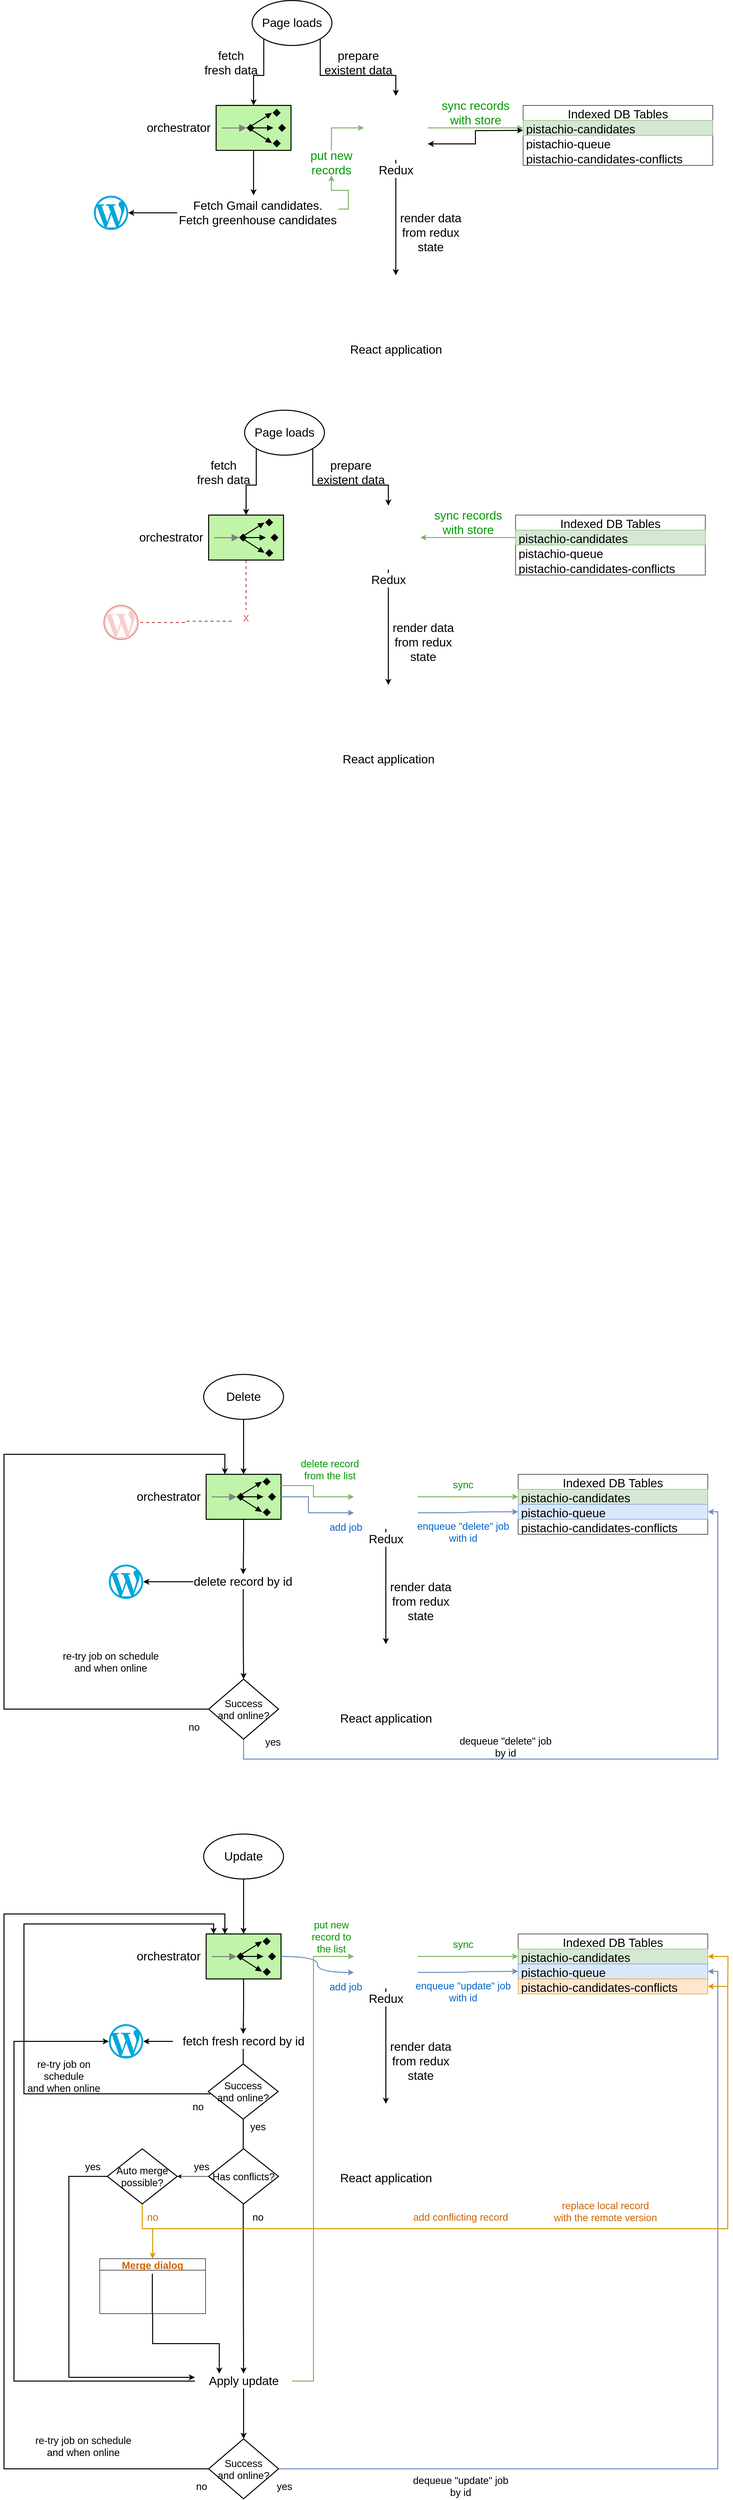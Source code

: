 <mxfile version="20.2.3" type="github">
  <diagram id="n3OmtDXUTwSOZxKZHaJ7" name="Page-1">
    <mxGraphModel dx="2466" dy="893" grid="1" gridSize="10" guides="1" tooltips="1" connect="1" arrows="1" fold="1" page="1" pageScale="1" pageWidth="850" pageHeight="1100" math="0" shadow="0">
      <root>
        <mxCell id="0" />
        <mxCell id="1" parent="0" />
        <mxCell id="Z41pFUrx37civVczPFok-12" style="edgeStyle=orthogonalEdgeStyle;rounded=0;orthogonalLoop=1;jettySize=auto;html=1;exitX=0;exitY=1;exitDx=0;exitDy=0;entryX=0.5;entryY=0;entryDx=0;entryDy=0;entryPerimeter=0;fontSize=24;startArrow=none;startFill=0;strokeWidth=2;" parent="1" source="Z41pFUrx37civVczPFok-16" target="Z41pFUrx37civVczPFok-6" edge="1">
          <mxGeometry relative="1" as="geometry">
            <mxPoint x="180" y="130" as="sourcePoint" />
          </mxGeometry>
        </mxCell>
        <mxCell id="Z41pFUrx37civVczPFok-13" style="edgeStyle=orthogonalEdgeStyle;rounded=0;orthogonalLoop=1;jettySize=auto;html=1;exitX=1;exitY=1;exitDx=0;exitDy=0;entryX=0.5;entryY=0;entryDx=0;entryDy=0;fontSize=24;startArrow=none;startFill=0;strokeWidth=2;" parent="1" source="Z41pFUrx37civVczPFok-16" target="Z41pFUrx37civVczPFok-5" edge="1">
          <mxGeometry relative="1" as="geometry">
            <mxPoint x="260" y="130" as="sourcePoint" />
            <Array as="points">
              <mxPoint x="274" y="200" />
              <mxPoint x="425" y="200" />
            </Array>
          </mxGeometry>
        </mxCell>
        <mxCell id="Z41pFUrx37civVczPFok-4" value="React application" style="shape=image;html=1;verticalAlign=top;verticalLabelPosition=bottom;labelBackgroundColor=#ffffff;imageAspect=0;aspect=fixed;image=https://cdn1.iconfinder.com/data/icons/unicons-line-vol-5/24/react-128.png;fontSize=24;" parent="1" vertex="1">
          <mxGeometry x="361" y="600" width="128" height="128" as="geometry" />
        </mxCell>
        <mxCell id="Z41pFUrx37civVczPFok-11" style="edgeStyle=orthogonalEdgeStyle;rounded=0;orthogonalLoop=1;jettySize=auto;html=1;entryX=0;entryY=0.5;entryDx=0;entryDy=0;fontSize=24;strokeWidth=2;startArrow=none;startFill=0;fillColor=#d5e8d4;strokeColor=#82b366;" parent="1" source="Z41pFUrx37civVczPFok-5" target="Z41pFUrx37civVczPFok-8" edge="1">
          <mxGeometry relative="1" as="geometry" />
        </mxCell>
        <mxCell id="Z41pFUrx37civVczPFok-21" style="edgeStyle=orthogonalEdgeStyle;rounded=0;orthogonalLoop=1;jettySize=auto;html=1;entryX=0.5;entryY=0;entryDx=0;entryDy=0;fontSize=24;startArrow=none;startFill=0;strokeWidth=2;" parent="1" source="Z41pFUrx37civVczPFok-5" target="Z41pFUrx37civVczPFok-4" edge="1">
          <mxGeometry relative="1" as="geometry" />
        </mxCell>
        <mxCell id="X_6sAjhMBoOv0ny-Y4ly-42" style="edgeStyle=orthogonalEdgeStyle;rounded=0;orthogonalLoop=1;jettySize=auto;html=1;exitX=1;exitY=0.75;exitDx=0;exitDy=0;fontSize=20;startArrow=classic;startFill=1;strokeWidth=2;" parent="1" source="Z41pFUrx37civVczPFok-5" edge="1">
          <mxGeometry relative="1" as="geometry">
            <mxPoint x="680" y="310" as="targetPoint" />
          </mxGeometry>
        </mxCell>
        <mxCell id="Z41pFUrx37civVczPFok-5" value="Redux" style="shape=image;html=1;verticalAlign=top;verticalLabelPosition=bottom;labelBackgroundColor=#ffffff;imageAspect=0;aspect=fixed;image=https://cdn2.iconfinder.com/data/icons/boxicons-logos/24/bxl-redux-128.png;fontSize=24;" parent="1" vertex="1">
          <mxGeometry x="361" y="241" width="128" height="128" as="geometry" />
        </mxCell>
        <mxCell id="Z41pFUrx37civVczPFok-15" style="edgeStyle=orthogonalEdgeStyle;rounded=0;orthogonalLoop=1;jettySize=auto;html=1;entryX=0.5;entryY=0;entryDx=0;entryDy=0;fontSize=24;startArrow=none;startFill=0;strokeWidth=2;" parent="1" source="Z41pFUrx37civVczPFok-6" edge="1">
          <mxGeometry relative="1" as="geometry">
            <mxPoint x="140" y="440" as="targetPoint" />
          </mxGeometry>
        </mxCell>
        <mxCell id="Z41pFUrx37civVczPFok-6" value="&lt;font style=&quot;font-size: 24px;&quot;&gt;orchestrator&lt;/font&gt;&lt;font style=&quot;font-size: 24px;&quot;&gt;&lt;br&gt;&lt;/font&gt;" style="fillColor=#c0f5a9;dashed=0;outlineConnect=0;strokeWidth=2;html=1;align=right;fontSize=8;verticalLabelPosition=middle;verticalAlign=middle;shape=mxgraph.eip.message_dispatcher;labelPosition=left;spacingRight=10;" parent="1" vertex="1">
          <mxGeometry x="65" y="260" width="150" height="90" as="geometry" />
        </mxCell>
        <mxCell id="Z41pFUrx37civVczPFok-7" value="Indexed DB Tables" style="swimlane;fontStyle=0;childLayout=stackLayout;horizontal=1;startSize=30;horizontalStack=0;resizeParent=1;resizeParentMax=0;resizeLast=0;collapsible=1;marginBottom=0;fontSize=24;" parent="1" vertex="1">
          <mxGeometry x="680" y="260" width="380" height="120" as="geometry" />
        </mxCell>
        <mxCell id="Z41pFUrx37civVczPFok-8" value="pistachio-candidates" style="text;strokeColor=#82b366;fillColor=#d5e8d4;align=left;verticalAlign=middle;spacingLeft=4;spacingRight=4;overflow=hidden;points=[[0,0.5],[1,0.5]];portConstraint=eastwest;rotatable=0;fontSize=24;" parent="Z41pFUrx37civVczPFok-7" vertex="1">
          <mxGeometry y="30" width="380" height="30" as="geometry" />
        </mxCell>
        <mxCell id="Z41pFUrx37civVczPFok-9" value="pistachio-queue" style="text;strokeColor=none;fillColor=none;align=left;verticalAlign=middle;spacingLeft=4;spacingRight=4;overflow=hidden;points=[[0,0.5],[1,0.5]];portConstraint=eastwest;rotatable=0;fontSize=24;" parent="Z41pFUrx37civVczPFok-7" vertex="1">
          <mxGeometry y="60" width="380" height="30" as="geometry" />
        </mxCell>
        <mxCell id="Z41pFUrx37civVczPFok-10" value="pistachio-candidates-conflicts" style="text;strokeColor=none;fillColor=none;align=left;verticalAlign=middle;spacingLeft=4;spacingRight=4;overflow=hidden;points=[[0,0.5],[1,0.5]];portConstraint=eastwest;rotatable=0;fontSize=24;" parent="Z41pFUrx37civVczPFok-7" vertex="1">
          <mxGeometry y="90" width="380" height="30" as="geometry" />
        </mxCell>
        <mxCell id="Z41pFUrx37civVczPFok-20" style="edgeStyle=orthogonalEdgeStyle;rounded=0;orthogonalLoop=1;jettySize=auto;html=1;entryX=0;entryY=0.5;entryDx=0;entryDy=0;fontSize=24;startArrow=none;startFill=0;strokeWidth=2;exitX=0.5;exitY=0;exitDx=0;exitDy=0;fillColor=#d5e8d4;strokeColor=#82b366;" parent="1" source="Z41pFUrx37civVczPFok-25" target="Z41pFUrx37civVczPFok-5" edge="1">
          <mxGeometry relative="1" as="geometry" />
        </mxCell>
        <mxCell id="Z41pFUrx37civVczPFok-16" value="&lt;font style=&quot;font-size: 24px;&quot;&gt;Page loads&lt;/font&gt;" style="ellipse;whiteSpace=wrap;html=1;fontSize=24;strokeWidth=2;" parent="1" vertex="1">
          <mxGeometry x="137" y="50" width="160" height="90" as="geometry" />
        </mxCell>
        <mxCell id="Z41pFUrx37civVczPFok-18" value="" style="dashed=0;outlineConnect=0;html=1;align=center;labelPosition=center;verticalLabelPosition=bottom;verticalAlign=top;shape=mxgraph.weblogos.wordpress_2;fillColor=#00A7DA;strokeColor=none;fontSize=24;" parent="1" vertex="1">
          <mxGeometry x="-180" y="440.6" width="68.8" height="68.8" as="geometry" />
        </mxCell>
        <mxCell id="Z41pFUrx37civVczPFok-22" value="fetch fresh data" style="text;html=1;strokeColor=none;fillColor=none;align=center;verticalAlign=middle;whiteSpace=wrap;rounded=0;fontSize=24;" parent="1" vertex="1">
          <mxGeometry x="40" y="160" width="110" height="30" as="geometry" />
        </mxCell>
        <mxCell id="Z41pFUrx37civVczPFok-23" value="prepare existent data" style="text;html=1;strokeColor=none;fillColor=none;align=center;verticalAlign=middle;whiteSpace=wrap;rounded=0;fontSize=24;" parent="1" vertex="1">
          <mxGeometry x="275" y="160" width="150" height="30" as="geometry" />
        </mxCell>
        <mxCell id="Z41pFUrx37civVczPFok-24" value="sync records with store" style="text;html=1;strokeColor=none;fillColor=none;align=center;verticalAlign=middle;whiteSpace=wrap;rounded=0;fontSize=24;fontColor=#009900;" parent="1" vertex="1">
          <mxGeometry x="510" y="255" width="150" height="40" as="geometry" />
        </mxCell>
        <mxCell id="Z41pFUrx37civVczPFok-25" value="put new records" style="text;html=1;strokeColor=none;fillColor=none;align=center;verticalAlign=middle;whiteSpace=wrap;rounded=0;fontSize=24;fontColor=#009900;" parent="1" vertex="1">
          <mxGeometry x="236" y="350" width="120" height="50" as="geometry" />
        </mxCell>
        <mxCell id="Z41pFUrx37civVczPFok-29" value="render data from redux state" style="text;html=1;strokeColor=none;fillColor=none;align=center;verticalAlign=middle;whiteSpace=wrap;rounded=0;fontSize=24;" parent="1" vertex="1">
          <mxGeometry x="410" y="500.4" width="170" height="30" as="geometry" />
        </mxCell>
        <mxCell id="Z41pFUrx37civVczPFok-31" style="edgeStyle=orthogonalEdgeStyle;rounded=0;orthogonalLoop=1;jettySize=auto;html=1;fontSize=24;startArrow=none;startFill=0;strokeWidth=2;" parent="1" source="Z41pFUrx37civVczPFok-30" target="Z41pFUrx37civVczPFok-18" edge="1">
          <mxGeometry relative="1" as="geometry" />
        </mxCell>
        <mxCell id="X_6sAjhMBoOv0ny-Y4ly-40" style="edgeStyle=orthogonalEdgeStyle;rounded=0;orthogonalLoop=1;jettySize=auto;html=1;entryX=0.5;entryY=1;entryDx=0;entryDy=0;fontSize=20;startArrow=none;startFill=0;strokeWidth=2;exitX=1;exitY=0.25;exitDx=0;exitDy=0;fillColor=#d5e8d4;strokeColor=#82b366;" parent="1" source="Z41pFUrx37civVczPFok-30" target="Z41pFUrx37civVczPFok-25" edge="1">
          <mxGeometry relative="1" as="geometry" />
        </mxCell>
        <mxCell id="Z41pFUrx37civVczPFok-30" value="&lt;div&gt;Fetch Gmail candidates.&lt;/div&gt;&lt;div&gt;Fetch greenhouse candidates&lt;br&gt;&lt;/div&gt;" style="text;html=1;strokeColor=none;fillColor=none;align=center;verticalAlign=middle;whiteSpace=wrap;rounded=0;fontSize=24;" parent="1" vertex="1">
          <mxGeometry x="-13" y="460" width="323" height="30" as="geometry" />
        </mxCell>
        <mxCell id="Z41pFUrx37civVczPFok-32" style="edgeStyle=orthogonalEdgeStyle;rounded=0;orthogonalLoop=1;jettySize=auto;html=1;exitX=0;exitY=1;exitDx=0;exitDy=0;entryX=0.5;entryY=0;entryDx=0;entryDy=0;entryPerimeter=0;fontSize=24;startArrow=none;startFill=0;strokeWidth=2;" parent="1" source="Z41pFUrx37civVczPFok-45" target="Z41pFUrx37civVczPFok-39" edge="1">
          <mxGeometry relative="1" as="geometry">
            <mxPoint x="165" y="950" as="sourcePoint" />
          </mxGeometry>
        </mxCell>
        <mxCell id="Z41pFUrx37civVczPFok-33" style="edgeStyle=orthogonalEdgeStyle;rounded=0;orthogonalLoop=1;jettySize=auto;html=1;exitX=1;exitY=1;exitDx=0;exitDy=0;entryX=0.5;entryY=0;entryDx=0;entryDy=0;fontSize=24;startArrow=none;startFill=0;strokeWidth=2;" parent="1" source="Z41pFUrx37civVczPFok-45" target="Z41pFUrx37civVczPFok-37" edge="1">
          <mxGeometry relative="1" as="geometry">
            <mxPoint x="245" y="950" as="sourcePoint" />
            <Array as="points">
              <mxPoint x="259" y="1020" />
              <mxPoint x="410" y="1020" />
            </Array>
          </mxGeometry>
        </mxCell>
        <mxCell id="Z41pFUrx37civVczPFok-34" value="React application" style="shape=image;html=1;verticalAlign=top;verticalLabelPosition=bottom;labelBackgroundColor=#ffffff;imageAspect=0;aspect=fixed;image=https://cdn1.iconfinder.com/data/icons/unicons-line-vol-5/24/react-128.png;fontSize=24;" parent="1" vertex="1">
          <mxGeometry x="346" y="1420" width="128" height="128" as="geometry" />
        </mxCell>
        <mxCell id="Z41pFUrx37civVczPFok-35" style="edgeStyle=orthogonalEdgeStyle;rounded=0;orthogonalLoop=1;jettySize=auto;html=1;entryX=0;entryY=0.5;entryDx=0;entryDy=0;fontSize=24;strokeWidth=2;startArrow=classic;startFill=1;endArrow=none;endFill=0;fillColor=#d5e8d4;strokeColor=#82b366;" parent="1" source="Z41pFUrx37civVczPFok-37" target="Z41pFUrx37civVczPFok-41" edge="1">
          <mxGeometry relative="1" as="geometry" />
        </mxCell>
        <mxCell id="Z41pFUrx37civVczPFok-36" style="edgeStyle=orthogonalEdgeStyle;rounded=0;orthogonalLoop=1;jettySize=auto;html=1;entryX=0.5;entryY=0;entryDx=0;entryDy=0;fontSize=24;startArrow=none;startFill=0;strokeWidth=2;" parent="1" source="Z41pFUrx37civVczPFok-37" target="Z41pFUrx37civVczPFok-34" edge="1">
          <mxGeometry relative="1" as="geometry" />
        </mxCell>
        <mxCell id="Z41pFUrx37civVczPFok-37" value="Redux" style="shape=image;html=1;verticalAlign=top;verticalLabelPosition=bottom;labelBackgroundColor=#ffffff;imageAspect=0;aspect=fixed;image=https://cdn2.iconfinder.com/data/icons/boxicons-logos/24/bxl-redux-128.png;fontSize=24;" parent="1" vertex="1">
          <mxGeometry x="346" y="1061" width="128" height="128" as="geometry" />
        </mxCell>
        <mxCell id="Z41pFUrx37civVczPFok-38" style="edgeStyle=orthogonalEdgeStyle;rounded=0;orthogonalLoop=1;jettySize=auto;html=1;fontSize=24;startArrow=none;startFill=0;strokeWidth=2;entryX=0.5;entryY=0;entryDx=0;entryDy=0;dashed=1;fillColor=#f8cecc;strokeColor=#b85450;endArrow=none;endFill=0;" parent="1" source="Z41pFUrx37civVczPFok-39" target="Z41pFUrx37civVczPFok-53" edge="1">
          <mxGeometry relative="1" as="geometry">
            <mxPoint x="125" y="1270" as="targetPoint" />
          </mxGeometry>
        </mxCell>
        <mxCell id="Z41pFUrx37civVczPFok-39" value="&lt;font style=&quot;font-size: 24px;&quot;&gt;orchestrator&lt;/font&gt;&lt;font style=&quot;font-size: 24px;&quot;&gt;&lt;br&gt;&lt;/font&gt;" style="fillColor=#c0f5a9;dashed=0;outlineConnect=0;strokeWidth=2;html=1;align=right;fontSize=8;verticalLabelPosition=middle;verticalAlign=middle;shape=mxgraph.eip.message_dispatcher;labelPosition=left;spacingRight=10;" parent="1" vertex="1">
          <mxGeometry x="50" y="1080" width="150" height="90" as="geometry" />
        </mxCell>
        <mxCell id="Z41pFUrx37civVczPFok-40" value="Indexed DB Tables" style="swimlane;fontStyle=0;childLayout=stackLayout;horizontal=1;startSize=30;horizontalStack=0;resizeParent=1;resizeParentMax=0;resizeLast=0;collapsible=1;marginBottom=0;fontSize=24;" parent="1" vertex="1">
          <mxGeometry x="665" y="1080" width="380" height="120" as="geometry" />
        </mxCell>
        <mxCell id="Z41pFUrx37civVczPFok-41" value="pistachio-candidates" style="text;strokeColor=#82b366;fillColor=#d5e8d4;align=left;verticalAlign=middle;spacingLeft=4;spacingRight=4;overflow=hidden;points=[[0,0.5],[1,0.5]];portConstraint=eastwest;rotatable=0;fontSize=24;" parent="Z41pFUrx37civVczPFok-40" vertex="1">
          <mxGeometry y="30" width="380" height="30" as="geometry" />
        </mxCell>
        <mxCell id="Z41pFUrx37civVczPFok-42" value="pistachio-queue" style="text;strokeColor=none;fillColor=none;align=left;verticalAlign=middle;spacingLeft=4;spacingRight=4;overflow=hidden;points=[[0,0.5],[1,0.5]];portConstraint=eastwest;rotatable=0;fontSize=24;" parent="Z41pFUrx37civVczPFok-40" vertex="1">
          <mxGeometry y="60" width="380" height="30" as="geometry" />
        </mxCell>
        <mxCell id="Z41pFUrx37civVczPFok-43" value="pistachio-candidates-conflicts" style="text;strokeColor=none;fillColor=none;align=left;verticalAlign=middle;spacingLeft=4;spacingRight=4;overflow=hidden;points=[[0,0.5],[1,0.5]];portConstraint=eastwest;rotatable=0;fontSize=24;" parent="Z41pFUrx37civVczPFok-40" vertex="1">
          <mxGeometry y="90" width="380" height="30" as="geometry" />
        </mxCell>
        <mxCell id="Z41pFUrx37civVczPFok-45" value="&lt;font style=&quot;font-size: 24px;&quot;&gt;Page loads&lt;/font&gt;" style="ellipse;whiteSpace=wrap;html=1;fontSize=24;strokeWidth=2;" parent="1" vertex="1">
          <mxGeometry x="122" y="870" width="160" height="90" as="geometry" />
        </mxCell>
        <mxCell id="Z41pFUrx37civVczPFok-46" value="" style="dashed=0;outlineConnect=0;html=1;align=center;labelPosition=center;verticalLabelPosition=bottom;verticalAlign=top;shape=mxgraph.weblogos.wordpress_2;fillColor=#f8cecc;strokeColor=#b85450;fontSize=24;" parent="1" vertex="1">
          <mxGeometry x="-160" y="1260.6" width="68.8" height="68.8" as="geometry" />
        </mxCell>
        <mxCell id="Z41pFUrx37civVczPFok-47" value="fetch fresh data" style="text;html=1;strokeColor=none;fillColor=none;align=center;verticalAlign=middle;whiteSpace=wrap;rounded=0;fontSize=24;" parent="1" vertex="1">
          <mxGeometry x="25" y="980" width="110" height="30" as="geometry" />
        </mxCell>
        <mxCell id="Z41pFUrx37civVczPFok-48" value="prepare existent data" style="text;html=1;strokeColor=none;fillColor=none;align=center;verticalAlign=middle;whiteSpace=wrap;rounded=0;fontSize=24;" parent="1" vertex="1">
          <mxGeometry x="260" y="980" width="150" height="30" as="geometry" />
        </mxCell>
        <mxCell id="Z41pFUrx37civVczPFok-49" value="sync records with store" style="text;html=1;strokeColor=none;fillColor=none;align=center;verticalAlign=middle;whiteSpace=wrap;rounded=0;fontSize=24;fontColor=#009900;" parent="1" vertex="1">
          <mxGeometry x="495" y="1075" width="150" height="40" as="geometry" />
        </mxCell>
        <mxCell id="Z41pFUrx37civVczPFok-51" value="render data from redux state" style="text;html=1;strokeColor=none;fillColor=none;align=center;verticalAlign=middle;whiteSpace=wrap;rounded=0;fontSize=24;" parent="1" vertex="1">
          <mxGeometry x="395" y="1320.4" width="170" height="30" as="geometry" />
        </mxCell>
        <mxCell id="Z41pFUrx37civVczPFok-52" style="edgeStyle=orthogonalEdgeStyle;rounded=0;orthogonalLoop=1;jettySize=auto;html=1;fontSize=24;startArrow=none;startFill=0;strokeWidth=2;exitX=0;exitY=0.75;exitDx=0;exitDy=0;endArrow=none;endFill=0;dashed=1;fillColor=#f8cecc;strokeColor=#b85450;" parent="1" source="Z41pFUrx37civVczPFok-53" target="Z41pFUrx37civVczPFok-46" edge="1">
          <mxGeometry relative="1" as="geometry" />
        </mxCell>
        <mxCell id="Z41pFUrx37civVczPFok-53" value="x" style="text;html=1;align=center;verticalAlign=middle;whiteSpace=wrap;rounded=0;fontSize=24;fontColor=#EA6B66;" parent="1" vertex="1">
          <mxGeometry x="96" y="1270" width="58" height="30" as="geometry" />
        </mxCell>
        <mxCell id="X_6sAjhMBoOv0ny-Y4ly-1" style="edgeStyle=orthogonalEdgeStyle;rounded=0;orthogonalLoop=1;jettySize=auto;html=1;exitX=0.5;exitY=1;exitDx=0;exitDy=0;entryX=0.5;entryY=0;entryDx=0;entryDy=0;entryPerimeter=0;fontSize=24;startArrow=none;startFill=0;strokeWidth=2;" parent="1" source="X_6sAjhMBoOv0ny-Y4ly-14" target="X_6sAjhMBoOv0ny-Y4ly-8" edge="1">
          <mxGeometry relative="1" as="geometry">
            <mxPoint x="160" y="3790" as="sourcePoint" />
          </mxGeometry>
        </mxCell>
        <mxCell id="X_6sAjhMBoOv0ny-Y4ly-3" value="React application" style="shape=image;html=1;verticalAlign=top;verticalLabelPosition=bottom;labelBackgroundColor=#ffffff;imageAspect=0;aspect=fixed;image=https://cdn1.iconfinder.com/data/icons/unicons-line-vol-5/24/react-128.png;fontSize=24;" parent="1" vertex="1">
          <mxGeometry x="341" y="4260" width="128" height="128" as="geometry" />
        </mxCell>
        <mxCell id="X_6sAjhMBoOv0ny-Y4ly-4" style="edgeStyle=orthogonalEdgeStyle;rounded=0;orthogonalLoop=1;jettySize=auto;html=1;entryX=0;entryY=0.5;entryDx=0;entryDy=0;fontSize=24;strokeWidth=2;startArrow=none;startFill=0;fillColor=#d5e8d4;strokeColor=#82b366;" parent="1" source="X_6sAjhMBoOv0ny-Y4ly-6" target="X_6sAjhMBoOv0ny-Y4ly-10" edge="1">
          <mxGeometry relative="1" as="geometry" />
        </mxCell>
        <mxCell id="X_6sAjhMBoOv0ny-Y4ly-5" style="edgeStyle=orthogonalEdgeStyle;rounded=0;orthogonalLoop=1;jettySize=auto;html=1;entryX=0.5;entryY=0;entryDx=0;entryDy=0;fontSize=24;startArrow=none;startFill=0;strokeWidth=2;" parent="1" source="X_6sAjhMBoOv0ny-Y4ly-6" target="X_6sAjhMBoOv0ny-Y4ly-3" edge="1">
          <mxGeometry relative="1" as="geometry" />
        </mxCell>
        <mxCell id="X_6sAjhMBoOv0ny-Y4ly-27" style="edgeStyle=orthogonalEdgeStyle;rounded=0;orthogonalLoop=1;jettySize=auto;html=1;exitX=1;exitY=0.75;exitDx=0;exitDy=0;entryX=0;entryY=0.5;entryDx=0;entryDy=0;fontSize=24;strokeWidth=2;curved=1;fillColor=#dae8fc;strokeColor=#6c8ebf;" parent="1" source="X_6sAjhMBoOv0ny-Y4ly-6" target="X_6sAjhMBoOv0ny-Y4ly-11" edge="1">
          <mxGeometry relative="1" as="geometry" />
        </mxCell>
        <mxCell id="X_6sAjhMBoOv0ny-Y4ly-6" value="Redux" style="shape=image;html=1;verticalAlign=top;verticalLabelPosition=bottom;labelBackgroundColor=#ffffff;imageAspect=0;aspect=fixed;image=https://cdn2.iconfinder.com/data/icons/boxicons-logos/24/bxl-redux-128.png;fontSize=24;" parent="1" vertex="1">
          <mxGeometry x="341" y="3901" width="128" height="128" as="geometry" />
        </mxCell>
        <mxCell id="X_6sAjhMBoOv0ny-Y4ly-7" style="edgeStyle=orthogonalEdgeStyle;rounded=0;orthogonalLoop=1;jettySize=auto;html=1;entryX=0.5;entryY=0;entryDx=0;entryDy=0;fontSize=24;startArrow=none;startFill=0;strokeWidth=2;" parent="1" source="X_6sAjhMBoOv0ny-Y4ly-8" target="X_6sAjhMBoOv0ny-Y4ly-22" edge="1">
          <mxGeometry relative="1" as="geometry">
            <mxPoint x="120" y="4100" as="targetPoint" />
          </mxGeometry>
        </mxCell>
        <mxCell id="X_6sAjhMBoOv0ny-Y4ly-8" value="&lt;font style=&quot;font-size: 24px;&quot;&gt;orchestrator&lt;/font&gt;&lt;font style=&quot;font-size: 24px;&quot;&gt;&lt;br&gt;&lt;/font&gt;" style="fillColor=#c0f5a9;dashed=0;outlineConnect=0;strokeWidth=2;html=1;align=right;fontSize=8;verticalLabelPosition=middle;verticalAlign=middle;shape=mxgraph.eip.message_dispatcher;labelPosition=left;spacingRight=10;" parent="1" vertex="1">
          <mxGeometry x="45" y="3920" width="150" height="90" as="geometry" />
        </mxCell>
        <mxCell id="X_6sAjhMBoOv0ny-Y4ly-9" value="Indexed DB Tables" style="swimlane;fontStyle=0;childLayout=stackLayout;horizontal=1;startSize=30;horizontalStack=0;resizeParent=1;resizeParentMax=0;resizeLast=0;collapsible=1;marginBottom=0;fontSize=24;" parent="1" vertex="1">
          <mxGeometry x="670" y="3920" width="380" height="120" as="geometry" />
        </mxCell>
        <mxCell id="X_6sAjhMBoOv0ny-Y4ly-10" value="pistachio-candidates" style="text;align=left;verticalAlign=middle;spacingLeft=4;spacingRight=4;overflow=hidden;points=[[0,0.5],[1,0.5]];portConstraint=eastwest;rotatable=0;fontSize=24;fillColor=#d5e8d4;strokeColor=#82b366;" parent="X_6sAjhMBoOv0ny-Y4ly-9" vertex="1">
          <mxGeometry y="30" width="380" height="30" as="geometry" />
        </mxCell>
        <mxCell id="X_6sAjhMBoOv0ny-Y4ly-11" value="pistachio-queue" style="text;strokeColor=#6c8ebf;fillColor=#dae8fc;align=left;verticalAlign=middle;spacingLeft=4;spacingRight=4;overflow=hidden;points=[[0,0.5],[1,0.5]];portConstraint=eastwest;rotatable=0;fontSize=24;" parent="X_6sAjhMBoOv0ny-Y4ly-9" vertex="1">
          <mxGeometry y="60" width="380" height="30" as="geometry" />
        </mxCell>
        <mxCell id="X_6sAjhMBoOv0ny-Y4ly-12" value="pistachio-candidates-conflicts" style="text;strokeColor=#d79b00;fillColor=#ffe6cc;align=left;verticalAlign=middle;spacingLeft=4;spacingRight=4;overflow=hidden;points=[[0,0.5],[1,0.5]];portConstraint=eastwest;rotatable=0;fontSize=24;" parent="X_6sAjhMBoOv0ny-Y4ly-9" vertex="1">
          <mxGeometry y="90" width="380" height="30" as="geometry" />
        </mxCell>
        <mxCell id="X_6sAjhMBoOv0ny-Y4ly-13" style="edgeStyle=orthogonalEdgeStyle;rounded=0;orthogonalLoop=1;jettySize=auto;html=1;entryX=0;entryY=0.5;entryDx=0;entryDy=0;fontSize=24;startArrow=none;startFill=0;strokeWidth=2;exitX=1;exitY=0.5;exitDx=0;exitDy=0;fillColor=#d5e8d4;strokeColor=#82b366;" parent="1" source="X_6sAjhMBoOv0ny-Y4ly-23" target="X_6sAjhMBoOv0ny-Y4ly-6" edge="1">
          <mxGeometry relative="1" as="geometry">
            <Array as="points">
              <mxPoint x="260" y="4815" />
              <mxPoint x="260" y="3965" />
            </Array>
          </mxGeometry>
        </mxCell>
        <mxCell id="X_6sAjhMBoOv0ny-Y4ly-14" value="Update" style="ellipse;whiteSpace=wrap;html=1;fontSize=24;strokeWidth=2;" parent="1" vertex="1">
          <mxGeometry x="40" y="3720" width="160" height="90" as="geometry" />
        </mxCell>
        <mxCell id="X_6sAjhMBoOv0ny-Y4ly-15" value="" style="dashed=0;outlineConnect=0;html=1;align=center;labelPosition=center;verticalLabelPosition=bottom;verticalAlign=top;shape=mxgraph.weblogos.wordpress_2;fillColor=#00A7DA;strokeColor=none;fontSize=24;" parent="1" vertex="1">
          <mxGeometry x="-150" y="4100.6" width="68.8" height="68.8" as="geometry" />
        </mxCell>
        <mxCell id="X_6sAjhMBoOv0ny-Y4ly-18" value="sync" style="text;html=1;strokeColor=none;fillColor=none;align=center;verticalAlign=middle;whiteSpace=wrap;rounded=0;fontSize=20;fontColor=#009900;" parent="1" vertex="1">
          <mxGeometry x="527" y="3920" width="66" height="40" as="geometry" />
        </mxCell>
        <mxCell id="X_6sAjhMBoOv0ny-Y4ly-19" value="put new record to the list" style="text;html=1;strokeColor=none;fillColor=none;align=center;verticalAlign=middle;whiteSpace=wrap;rounded=0;fontSize=20;fontColor=#009900;" parent="1" vertex="1">
          <mxGeometry x="246" y="3910" width="100" height="30" as="geometry" />
        </mxCell>
        <mxCell id="X_6sAjhMBoOv0ny-Y4ly-20" value="render data from redux state" style="text;html=1;strokeColor=none;fillColor=none;align=center;verticalAlign=middle;whiteSpace=wrap;rounded=0;fontSize=24;" parent="1" vertex="1">
          <mxGeometry x="390" y="4160.4" width="170" height="30" as="geometry" />
        </mxCell>
        <mxCell id="X_6sAjhMBoOv0ny-Y4ly-21" style="edgeStyle=orthogonalEdgeStyle;rounded=0;orthogonalLoop=1;jettySize=auto;html=1;fontSize=24;startArrow=none;startFill=0;strokeWidth=2;" parent="1" source="X_6sAjhMBoOv0ny-Y4ly-22" target="X_6sAjhMBoOv0ny-Y4ly-15" edge="1">
          <mxGeometry relative="1" as="geometry" />
        </mxCell>
        <mxCell id="X_6sAjhMBoOv0ny-Y4ly-24" style="edgeStyle=orthogonalEdgeStyle;rounded=0;orthogonalLoop=1;jettySize=auto;html=1;entryX=0.5;entryY=0;entryDx=0;entryDy=0;fontSize=24;strokeWidth=2;startArrow=none;" parent="1" source="X_6sAjhMBoOv0ny-Y4ly-45" target="X_6sAjhMBoOv0ny-Y4ly-23" edge="1">
          <mxGeometry relative="1" as="geometry" />
        </mxCell>
        <mxCell id="X_6sAjhMBoOv0ny-Y4ly-22" value="fetch fresh record by id" style="text;html=1;strokeColor=none;fillColor=none;align=center;verticalAlign=middle;whiteSpace=wrap;rounded=0;fontSize=24;" parent="1" vertex="1">
          <mxGeometry x="-21.5" y="4120" width="281.5" height="30" as="geometry" />
        </mxCell>
        <mxCell id="X_6sAjhMBoOv0ny-Y4ly-29" style="edgeStyle=orthogonalEdgeStyle;rounded=0;orthogonalLoop=1;jettySize=auto;html=1;exitX=0;exitY=0.5;exitDx=0;exitDy=0;fontSize=20;strokeWidth=2;" parent="1" source="X_6sAjhMBoOv0ny-Y4ly-23" target="X_6sAjhMBoOv0ny-Y4ly-15" edge="1">
          <mxGeometry relative="1" as="geometry">
            <Array as="points">
              <mxPoint x="-340" y="4815" />
              <mxPoint x="-340" y="4135" />
            </Array>
          </mxGeometry>
        </mxCell>
        <mxCell id="X_6sAjhMBoOv0ny-Y4ly-30" style="edgeStyle=orthogonalEdgeStyle;rounded=0;orthogonalLoop=1;jettySize=auto;html=1;entryX=0;entryY=0.75;entryDx=0;entryDy=0;fontSize=20;strokeWidth=2;exitX=1;exitY=0.5;exitDx=0;exitDy=0;exitPerimeter=0;curved=1;fillColor=#dae8fc;strokeColor=#6c8ebf;" parent="1" source="X_6sAjhMBoOv0ny-Y4ly-8" target="X_6sAjhMBoOv0ny-Y4ly-6" edge="1">
          <mxGeometry relative="1" as="geometry" />
        </mxCell>
        <mxCell id="X_6sAjhMBoOv0ny-Y4ly-38" style="edgeStyle=orthogonalEdgeStyle;rounded=0;orthogonalLoop=1;jettySize=auto;html=1;entryX=0.5;entryY=0;entryDx=0;entryDy=0;fontSize=20;startArrow=none;startFill=0;strokeWidth=2;" parent="1" source="X_6sAjhMBoOv0ny-Y4ly-23" target="X_6sAjhMBoOv0ny-Y4ly-32" edge="1">
          <mxGeometry relative="1" as="geometry" />
        </mxCell>
        <mxCell id="X_6sAjhMBoOv0ny-Y4ly-23" value="&lt;font style=&quot;font-size: 24px;&quot;&gt;A&lt;font style=&quot;font-size: 24px;&quot;&gt;pply update&lt;/font&gt;&lt;/font&gt;" style="text;html=1;strokeColor=none;fillColor=none;align=center;verticalAlign=middle;whiteSpace=wrap;rounded=0;" parent="1" vertex="1">
          <mxGeometry x="22.5" y="4800" width="195" height="30" as="geometry" />
        </mxCell>
        <mxCell id="X_6sAjhMBoOv0ny-Y4ly-28" value="enqueue &quot;update&quot; job with id " style="text;html=1;strokeColor=none;fillColor=none;align=center;verticalAlign=middle;whiteSpace=wrap;rounded=0;fontSize=20;fontColor=#0066CC;" parent="1" vertex="1">
          <mxGeometry x="455" y="4010" width="210" height="50.6" as="geometry" />
        </mxCell>
        <mxCell id="X_6sAjhMBoOv0ny-Y4ly-31" value="add job" style="text;html=1;strokeColor=none;fillColor=none;align=center;verticalAlign=middle;whiteSpace=wrap;rounded=0;fontSize=20;fontColor=#0066CC;" parent="1" vertex="1">
          <mxGeometry x="275" y="4010" width="100" height="30" as="geometry" />
        </mxCell>
        <mxCell id="X_6sAjhMBoOv0ny-Y4ly-33" style="edgeStyle=orthogonalEdgeStyle;rounded=0;orthogonalLoop=1;jettySize=auto;html=1;entryX=1;entryY=0.5;entryDx=0;entryDy=0;fontSize=20;startArrow=none;startFill=0;strokeWidth=2;fillColor=#dae8fc;strokeColor=#6c8ebf;" parent="1" source="X_6sAjhMBoOv0ny-Y4ly-32" target="X_6sAjhMBoOv0ny-Y4ly-11" edge="1">
          <mxGeometry relative="1" as="geometry">
            <Array as="points">
              <mxPoint x="1070" y="4991" />
              <mxPoint x="1070" y="3995" />
            </Array>
          </mxGeometry>
        </mxCell>
        <mxCell id="X_6sAjhMBoOv0ny-Y4ly-37" style="edgeStyle=orthogonalEdgeStyle;rounded=0;orthogonalLoop=1;jettySize=auto;html=1;entryX=0.25;entryY=0;entryDx=0;entryDy=0;entryPerimeter=0;fontSize=20;startArrow=none;startFill=0;strokeWidth=2;exitX=0;exitY=0.5;exitDx=0;exitDy=0;" parent="1" source="X_6sAjhMBoOv0ny-Y4ly-32" target="X_6sAjhMBoOv0ny-Y4ly-8" edge="1">
          <mxGeometry relative="1" as="geometry">
            <Array as="points">
              <mxPoint x="-360" y="4991" />
              <mxPoint x="-360" y="3880" />
              <mxPoint x="82" y="3880" />
            </Array>
          </mxGeometry>
        </mxCell>
        <mxCell id="X_6sAjhMBoOv0ny-Y4ly-32" value="Success&lt;br&gt;and online?" style="rhombus;whiteSpace=wrap;html=1;fontSize=20;strokeWidth=2;" parent="1" vertex="1">
          <mxGeometry x="50" y="4930.6" width="140" height="120" as="geometry" />
        </mxCell>
        <mxCell id="X_6sAjhMBoOv0ny-Y4ly-34" value="dequeue &quot;update&quot; job by id " style="text;html=1;strokeColor=none;fillColor=none;align=center;verticalAlign=middle;whiteSpace=wrap;rounded=0;fontSize=20;" parent="1" vertex="1">
          <mxGeometry x="450" y="5000" width="210" height="50.6" as="geometry" />
        </mxCell>
        <mxCell id="X_6sAjhMBoOv0ny-Y4ly-35" value="yes" style="text;html=1;strokeColor=none;fillColor=none;align=center;verticalAlign=middle;whiteSpace=wrap;rounded=0;fontSize=20;" parent="1" vertex="1">
          <mxGeometry x="173" y="5000" width="58" height="50.6" as="geometry" />
        </mxCell>
        <mxCell id="X_6sAjhMBoOv0ny-Y4ly-36" value="no" style="text;html=1;strokeColor=none;fillColor=none;align=center;verticalAlign=middle;whiteSpace=wrap;rounded=0;fontSize=20;" parent="1" vertex="1">
          <mxGeometry x="7" y="5000" width="58" height="50.6" as="geometry" />
        </mxCell>
        <mxCell id="X_6sAjhMBoOv0ny-Y4ly-39" value="re-try job on schedule and when online" style="text;html=1;strokeColor=none;fillColor=none;align=center;verticalAlign=middle;whiteSpace=wrap;rounded=0;fontSize=20;" parent="1" vertex="1">
          <mxGeometry x="-311.2" y="4910" width="220" height="70" as="geometry" />
        </mxCell>
        <mxCell id="X_6sAjhMBoOv0ny-Y4ly-46" style="edgeStyle=orthogonalEdgeStyle;rounded=0;orthogonalLoop=1;jettySize=auto;html=1;fontSize=20;startArrow=none;startFill=0;strokeWidth=2;" parent="1" source="X_6sAjhMBoOv0ny-Y4ly-45" target="X_6sAjhMBoOv0ny-Y4ly-8" edge="1">
          <mxGeometry relative="1" as="geometry">
            <Array as="points">
              <mxPoint x="-320" y="4240" />
              <mxPoint x="-320" y="3900" />
              <mxPoint x="60" y="3900" />
            </Array>
          </mxGeometry>
        </mxCell>
        <mxCell id="X_6sAjhMBoOv0ny-Y4ly-47" value="no" style="text;html=1;strokeColor=none;fillColor=none;align=center;verticalAlign=middle;whiteSpace=wrap;rounded=0;fontSize=20;" parent="1" vertex="1">
          <mxGeometry y="4240" width="58" height="50.6" as="geometry" />
        </mxCell>
        <mxCell id="X_6sAjhMBoOv0ny-Y4ly-48" value="re-try job on schedule&lt;br&gt; and when online" style="text;html=1;strokeColor=none;fillColor=none;align=center;verticalAlign=middle;whiteSpace=wrap;rounded=0;fontSize=20;" parent="1" vertex="1">
          <mxGeometry x="-330" y="4169.4" width="180" height="70" as="geometry" />
        </mxCell>
        <mxCell id="X_6sAjhMBoOv0ny-Y4ly-49" value="yes" style="text;html=1;strokeColor=none;fillColor=none;align=center;verticalAlign=middle;whiteSpace=wrap;rounded=0;fontSize=20;" parent="1" vertex="1">
          <mxGeometry x="119.5" y="4280" width="58" height="50.6" as="geometry" />
        </mxCell>
        <mxCell id="X_6sAjhMBoOv0ny-Y4ly-45" value="Success&lt;br&gt;and online?" style="rhombus;whiteSpace=wrap;html=1;fontSize=20;strokeWidth=2;" parent="1" vertex="1">
          <mxGeometry x="49.25" y="4180.2" width="140" height="110.4" as="geometry" />
        </mxCell>
        <mxCell id="X_6sAjhMBoOv0ny-Y4ly-50" value="" style="edgeStyle=orthogonalEdgeStyle;rounded=0;orthogonalLoop=1;jettySize=auto;html=1;entryX=0.5;entryY=0;entryDx=0;entryDy=0;fontSize=24;strokeWidth=2;endArrow=none;" parent="1" source="X_6sAjhMBoOv0ny-Y4ly-22" target="X_6sAjhMBoOv0ny-Y4ly-45" edge="1">
          <mxGeometry relative="1" as="geometry">
            <mxPoint x="119.286" y="4150" as="sourcePoint" />
            <mxPoint x="120" y="4440" as="targetPoint" />
          </mxGeometry>
        </mxCell>
        <mxCell id="X_6sAjhMBoOv0ny-Y4ly-51" style="edgeStyle=orthogonalEdgeStyle;rounded=0;orthogonalLoop=1;jettySize=auto;html=1;exitX=0.5;exitY=1;exitDx=0;exitDy=0;entryX=0.5;entryY=0;entryDx=0;entryDy=0;entryPerimeter=0;fontSize=24;startArrow=none;startFill=0;strokeWidth=2;" parent="1" source="X_6sAjhMBoOv0ny-Y4ly-64" target="X_6sAjhMBoOv0ny-Y4ly-58" edge="1">
          <mxGeometry relative="1" as="geometry">
            <mxPoint x="160" y="2870" as="sourcePoint" />
          </mxGeometry>
        </mxCell>
        <mxCell id="X_6sAjhMBoOv0ny-Y4ly-52" value="React application" style="shape=image;html=1;verticalAlign=top;verticalLabelPosition=bottom;labelBackgroundColor=#ffffff;imageAspect=0;aspect=fixed;image=https://cdn1.iconfinder.com/data/icons/unicons-line-vol-5/24/react-128.png;fontSize=24;" parent="1" vertex="1">
          <mxGeometry x="341" y="3340" width="128" height="128" as="geometry" />
        </mxCell>
        <mxCell id="X_6sAjhMBoOv0ny-Y4ly-53" style="edgeStyle=orthogonalEdgeStyle;rounded=0;orthogonalLoop=1;jettySize=auto;html=1;entryX=0;entryY=0.5;entryDx=0;entryDy=0;fontSize=24;strokeWidth=2;startArrow=none;startFill=0;fillColor=#d5e8d4;strokeColor=#82b366;" parent="1" source="X_6sAjhMBoOv0ny-Y4ly-56" target="X_6sAjhMBoOv0ny-Y4ly-60" edge="1">
          <mxGeometry relative="1" as="geometry" />
        </mxCell>
        <mxCell id="X_6sAjhMBoOv0ny-Y4ly-54" style="edgeStyle=orthogonalEdgeStyle;rounded=0;orthogonalLoop=1;jettySize=auto;html=1;entryX=0.5;entryY=0;entryDx=0;entryDy=0;fontSize=24;startArrow=none;startFill=0;strokeWidth=2;" parent="1" source="X_6sAjhMBoOv0ny-Y4ly-56" target="X_6sAjhMBoOv0ny-Y4ly-52" edge="1">
          <mxGeometry relative="1" as="geometry" />
        </mxCell>
        <mxCell id="X_6sAjhMBoOv0ny-Y4ly-55" style="edgeStyle=orthogonalEdgeStyle;rounded=0;orthogonalLoop=1;jettySize=auto;html=1;exitX=1;exitY=0.75;exitDx=0;exitDy=0;entryX=0;entryY=0.5;entryDx=0;entryDy=0;fontSize=24;strokeWidth=2;curved=1;fillColor=#dae8fc;strokeColor=#6c8ebf;" parent="1" source="X_6sAjhMBoOv0ny-Y4ly-56" target="X_6sAjhMBoOv0ny-Y4ly-61" edge="1">
          <mxGeometry relative="1" as="geometry" />
        </mxCell>
        <mxCell id="X_6sAjhMBoOv0ny-Y4ly-56" value="Redux" style="shape=image;html=1;verticalAlign=top;verticalLabelPosition=bottom;labelBackgroundColor=#ffffff;imageAspect=0;aspect=fixed;image=https://cdn2.iconfinder.com/data/icons/boxicons-logos/24/bxl-redux-128.png;fontSize=24;" parent="1" vertex="1">
          <mxGeometry x="341" y="2981" width="128" height="128" as="geometry" />
        </mxCell>
        <mxCell id="X_6sAjhMBoOv0ny-Y4ly-57" style="edgeStyle=orthogonalEdgeStyle;rounded=0;orthogonalLoop=1;jettySize=auto;html=1;entryX=0.5;entryY=0;entryDx=0;entryDy=0;fontSize=24;startArrow=none;startFill=0;strokeWidth=2;" parent="1" source="X_6sAjhMBoOv0ny-Y4ly-58" target="X_6sAjhMBoOv0ny-Y4ly-71" edge="1">
          <mxGeometry relative="1" as="geometry">
            <mxPoint x="120" y="3180" as="targetPoint" />
          </mxGeometry>
        </mxCell>
        <mxCell id="X_6sAjhMBoOv0ny-Y4ly-58" value="&lt;font style=&quot;font-size: 24px;&quot;&gt;orchestrator&lt;/font&gt;&lt;font style=&quot;font-size: 24px;&quot;&gt;&lt;br&gt;&lt;/font&gt;" style="fillColor=#c0f5a9;dashed=0;outlineConnect=0;strokeWidth=2;html=1;align=right;fontSize=8;verticalLabelPosition=middle;verticalAlign=middle;shape=mxgraph.eip.message_dispatcher;labelPosition=left;spacingRight=10;" parent="1" vertex="1">
          <mxGeometry x="45" y="3000" width="150" height="90" as="geometry" />
        </mxCell>
        <mxCell id="X_6sAjhMBoOv0ny-Y4ly-59" value="Indexed DB Tables" style="swimlane;fontStyle=0;childLayout=stackLayout;horizontal=1;startSize=30;horizontalStack=0;resizeParent=1;resizeParentMax=0;resizeLast=0;collapsible=1;marginBottom=0;fontSize=24;" parent="1" vertex="1">
          <mxGeometry x="670" y="3000" width="380" height="120" as="geometry" />
        </mxCell>
        <mxCell id="X_6sAjhMBoOv0ny-Y4ly-60" value="pistachio-candidates" style="text;align=left;verticalAlign=middle;spacingLeft=4;spacingRight=4;overflow=hidden;points=[[0,0.5],[1,0.5]];portConstraint=eastwest;rotatable=0;fontSize=24;fillColor=#d5e8d4;strokeColor=#82b366;" parent="X_6sAjhMBoOv0ny-Y4ly-59" vertex="1">
          <mxGeometry y="30" width="380" height="30" as="geometry" />
        </mxCell>
        <mxCell id="X_6sAjhMBoOv0ny-Y4ly-61" value="pistachio-queue" style="text;strokeColor=#6c8ebf;fillColor=#dae8fc;align=left;verticalAlign=middle;spacingLeft=4;spacingRight=4;overflow=hidden;points=[[0,0.5],[1,0.5]];portConstraint=eastwest;rotatable=0;fontSize=24;" parent="X_6sAjhMBoOv0ny-Y4ly-59" vertex="1">
          <mxGeometry y="60" width="380" height="30" as="geometry" />
        </mxCell>
        <mxCell id="X_6sAjhMBoOv0ny-Y4ly-62" value="pistachio-candidates-conflicts" style="text;strokeColor=none;fillColor=none;align=left;verticalAlign=middle;spacingLeft=4;spacingRight=4;overflow=hidden;points=[[0,0.5],[1,0.5]];portConstraint=eastwest;rotatable=0;fontSize=24;" parent="X_6sAjhMBoOv0ny-Y4ly-59" vertex="1">
          <mxGeometry y="90" width="380" height="30" as="geometry" />
        </mxCell>
        <mxCell id="X_6sAjhMBoOv0ny-Y4ly-63" style="edgeStyle=orthogonalEdgeStyle;rounded=0;orthogonalLoop=1;jettySize=auto;html=1;entryX=0;entryY=0.5;entryDx=0;entryDy=0;fontSize=24;startArrow=none;startFill=0;strokeWidth=2;exitX=1;exitY=0.25;exitDx=0;exitDy=0;fillColor=#d5e8d4;strokeColor=#82b366;exitPerimeter=0;" parent="1" source="X_6sAjhMBoOv0ny-Y4ly-58" target="X_6sAjhMBoOv0ny-Y4ly-56" edge="1">
          <mxGeometry relative="1" as="geometry">
            <Array as="points">
              <mxPoint x="260" y="3022" />
              <mxPoint x="260" y="3045" />
            </Array>
            <mxPoint x="217.5" y="3535" as="sourcePoint" />
          </mxGeometry>
        </mxCell>
        <mxCell id="X_6sAjhMBoOv0ny-Y4ly-64" value="Delete" style="ellipse;whiteSpace=wrap;html=1;fontSize=24;strokeWidth=2;" parent="1" vertex="1">
          <mxGeometry x="40" y="2800" width="160" height="90" as="geometry" />
        </mxCell>
        <mxCell id="X_6sAjhMBoOv0ny-Y4ly-65" value="" style="dashed=0;outlineConnect=0;html=1;align=center;labelPosition=center;verticalLabelPosition=bottom;verticalAlign=top;shape=mxgraph.weblogos.wordpress_2;fillColor=#00A7DA;strokeColor=none;fontSize=24;" parent="1" vertex="1">
          <mxGeometry x="-150" y="3180.6" width="68.8" height="68.8" as="geometry" />
        </mxCell>
        <mxCell id="X_6sAjhMBoOv0ny-Y4ly-66" value="sync" style="text;html=1;strokeColor=none;fillColor=none;align=center;verticalAlign=middle;whiteSpace=wrap;rounded=0;fontSize=20;fontColor=#009900;" parent="1" vertex="1">
          <mxGeometry x="527" y="3000" width="66" height="40" as="geometry" />
        </mxCell>
        <mxCell id="X_6sAjhMBoOv0ny-Y4ly-67" value="delete record from the list" style="text;html=1;strokeColor=none;fillColor=none;align=center;verticalAlign=middle;whiteSpace=wrap;rounded=0;fontSize=20;fontColor=#009900;" parent="1" vertex="1">
          <mxGeometry x="230" y="2960" width="126" height="60" as="geometry" />
        </mxCell>
        <mxCell id="X_6sAjhMBoOv0ny-Y4ly-68" value="render data from redux state" style="text;html=1;strokeColor=none;fillColor=none;align=center;verticalAlign=middle;whiteSpace=wrap;rounded=0;fontSize=24;" parent="1" vertex="1">
          <mxGeometry x="390" y="3240.4" width="170" height="30" as="geometry" />
        </mxCell>
        <mxCell id="X_6sAjhMBoOv0ny-Y4ly-69" style="edgeStyle=orthogonalEdgeStyle;rounded=0;orthogonalLoop=1;jettySize=auto;html=1;fontSize=24;startArrow=none;startFill=0;strokeWidth=2;" parent="1" source="X_6sAjhMBoOv0ny-Y4ly-71" target="X_6sAjhMBoOv0ny-Y4ly-65" edge="1">
          <mxGeometry relative="1" as="geometry" />
        </mxCell>
        <mxCell id="X_6sAjhMBoOv0ny-Y4ly-71" value="delete record by id" style="text;html=1;strokeColor=none;fillColor=none;align=center;verticalAlign=middle;whiteSpace=wrap;rounded=0;fontSize=24;" parent="1" vertex="1">
          <mxGeometry x="19.25" y="3200" width="200" height="30" as="geometry" />
        </mxCell>
        <mxCell id="X_6sAjhMBoOv0ny-Y4ly-73" style="edgeStyle=orthogonalEdgeStyle;rounded=0;orthogonalLoop=1;jettySize=auto;html=1;entryX=0;entryY=0.75;entryDx=0;entryDy=0;fontSize=20;strokeWidth=2;exitX=1;exitY=0.5;exitDx=0;exitDy=0;exitPerimeter=0;fillColor=#dae8fc;strokeColor=#6c8ebf;" parent="1" source="X_6sAjhMBoOv0ny-Y4ly-58" target="X_6sAjhMBoOv0ny-Y4ly-56" edge="1">
          <mxGeometry relative="1" as="geometry">
            <Array as="points">
              <mxPoint x="250" y="3045" />
              <mxPoint x="250" y="3077" />
            </Array>
          </mxGeometry>
        </mxCell>
        <mxCell id="X_6sAjhMBoOv0ny-Y4ly-74" style="edgeStyle=orthogonalEdgeStyle;rounded=0;orthogonalLoop=1;jettySize=auto;html=1;entryX=0.5;entryY=0;entryDx=0;entryDy=0;fontSize=20;startArrow=none;startFill=0;strokeWidth=2;exitX=0.5;exitY=1;exitDx=0;exitDy=0;" parent="1" source="X_6sAjhMBoOv0ny-Y4ly-71" target="X_6sAjhMBoOv0ny-Y4ly-80" edge="1">
          <mxGeometry relative="1" as="geometry">
            <mxPoint x="120" y="3550" as="sourcePoint" />
          </mxGeometry>
        </mxCell>
        <mxCell id="X_6sAjhMBoOv0ny-Y4ly-76" value="enqueue &quot;delete&quot; job with id " style="text;html=1;strokeColor=none;fillColor=none;align=center;verticalAlign=middle;whiteSpace=wrap;rounded=0;fontSize=20;fontColor=#0066CC;" parent="1" vertex="1">
          <mxGeometry x="455" y="3090" width="210" height="50.6" as="geometry" />
        </mxCell>
        <mxCell id="X_6sAjhMBoOv0ny-Y4ly-77" value="add job" style="text;html=1;strokeColor=none;fillColor=none;align=center;verticalAlign=middle;whiteSpace=wrap;rounded=0;fontSize=20;fontColor=#0066CC;" parent="1" vertex="1">
          <mxGeometry x="275" y="3090" width="100" height="30" as="geometry" />
        </mxCell>
        <mxCell id="X_6sAjhMBoOv0ny-Y4ly-78" style="edgeStyle=orthogonalEdgeStyle;rounded=0;orthogonalLoop=1;jettySize=auto;html=1;entryX=1;entryY=0.5;entryDx=0;entryDy=0;fontSize=20;startArrow=none;startFill=0;strokeWidth=2;fillColor=#dae8fc;strokeColor=#6c8ebf;" parent="1" source="X_6sAjhMBoOv0ny-Y4ly-80" target="X_6sAjhMBoOv0ny-Y4ly-61" edge="1">
          <mxGeometry relative="1" as="geometry">
            <Array as="points">
              <mxPoint x="120" y="3570" />
              <mxPoint x="1070" y="3570" />
              <mxPoint x="1070" y="3075" />
            </Array>
          </mxGeometry>
        </mxCell>
        <mxCell id="X_6sAjhMBoOv0ny-Y4ly-79" style="edgeStyle=orthogonalEdgeStyle;rounded=0;orthogonalLoop=1;jettySize=auto;html=1;entryX=0.25;entryY=0;entryDx=0;entryDy=0;entryPerimeter=0;fontSize=20;startArrow=none;startFill=0;strokeWidth=2;exitX=0;exitY=0.5;exitDx=0;exitDy=0;" parent="1" source="X_6sAjhMBoOv0ny-Y4ly-80" target="X_6sAjhMBoOv0ny-Y4ly-58" edge="1">
          <mxGeometry relative="1" as="geometry">
            <Array as="points">
              <mxPoint x="-360" y="3470" />
              <mxPoint x="-360" y="2960" />
              <mxPoint x="83" y="2960" />
            </Array>
          </mxGeometry>
        </mxCell>
        <mxCell id="X_6sAjhMBoOv0ny-Y4ly-80" value="Success&lt;br&gt;and online?" style="rhombus;whiteSpace=wrap;html=1;fontSize=20;strokeWidth=2;" parent="1" vertex="1">
          <mxGeometry x="50" y="3410" width="140" height="120" as="geometry" />
        </mxCell>
        <mxCell id="X_6sAjhMBoOv0ny-Y4ly-81" value="dequeue &quot;delete&quot; job by id " style="text;html=1;strokeColor=none;fillColor=none;align=center;verticalAlign=middle;whiteSpace=wrap;rounded=0;fontSize=20;" parent="1" vertex="1">
          <mxGeometry x="540" y="3520" width="210" height="50.6" as="geometry" />
        </mxCell>
        <mxCell id="X_6sAjhMBoOv0ny-Y4ly-82" value="yes" style="text;html=1;strokeColor=none;fillColor=none;align=center;verticalAlign=middle;whiteSpace=wrap;rounded=0;fontSize=20;" parent="1" vertex="1">
          <mxGeometry x="150" y="3510" width="58" height="50.6" as="geometry" />
        </mxCell>
        <mxCell id="X_6sAjhMBoOv0ny-Y4ly-83" value="no" style="text;html=1;strokeColor=none;fillColor=none;align=center;verticalAlign=middle;whiteSpace=wrap;rounded=0;fontSize=20;" parent="1" vertex="1">
          <mxGeometry x="-8" y="3479.4" width="58" height="50.6" as="geometry" />
        </mxCell>
        <mxCell id="X_6sAjhMBoOv0ny-Y4ly-84" value="re-try job on schedule and when online" style="text;html=1;strokeColor=none;fillColor=none;align=center;verticalAlign=middle;whiteSpace=wrap;rounded=0;fontSize=20;" parent="1" vertex="1">
          <mxGeometry x="-255.6" y="3340" width="220" height="70" as="geometry" />
        </mxCell>
        <mxCell id="1Ry9MFKP70eS48LUZaV0-5" style="edgeStyle=orthogonalEdgeStyle;rounded=0;orthogonalLoop=1;jettySize=auto;html=1;exitX=0;exitY=0.5;exitDx=0;exitDy=0;entryX=1;entryY=0.5;entryDx=0;entryDy=0;" edge="1" parent="1" source="1Ry9MFKP70eS48LUZaV0-1" target="1Ry9MFKP70eS48LUZaV0-4">
          <mxGeometry relative="1" as="geometry" />
        </mxCell>
        <mxCell id="1Ry9MFKP70eS48LUZaV0-1" value="Has conflicts?" style="rhombus;whiteSpace=wrap;html=1;fontSize=20;strokeWidth=2;" vertex="1" parent="1">
          <mxGeometry x="50" y="4350" width="140" height="110.4" as="geometry" />
        </mxCell>
        <mxCell id="1Ry9MFKP70eS48LUZaV0-2" value="yes" style="text;html=1;strokeColor=none;fillColor=none;align=center;verticalAlign=middle;whiteSpace=wrap;rounded=0;fontSize=20;" vertex="1" parent="1">
          <mxGeometry x="7" y="4360" width="58" height="50.6" as="geometry" />
        </mxCell>
        <mxCell id="1Ry9MFKP70eS48LUZaV0-3" value="no" style="text;html=1;strokeColor=none;fillColor=none;align=center;verticalAlign=middle;whiteSpace=wrap;rounded=0;fontSize=20;" vertex="1" parent="1">
          <mxGeometry x="119.5" y="4460.4" width="58" height="50.6" as="geometry" />
        </mxCell>
        <mxCell id="1Ry9MFKP70eS48LUZaV0-7" style="edgeStyle=orthogonalEdgeStyle;rounded=0;orthogonalLoop=1;jettySize=auto;html=1;exitX=0.5;exitY=1;exitDx=0;exitDy=0;strokeWidth=2;fillColor=#ffe6cc;strokeColor=#d79b00;" edge="1" parent="1" source="1Ry9MFKP70eS48LUZaV0-4" target="X_6sAjhMBoOv0ny-Y4ly-12">
          <mxGeometry relative="1" as="geometry">
            <Array as="points">
              <mxPoint x="-83" y="4510" />
              <mxPoint x="1090" y="4510" />
              <mxPoint x="1090" y="4025" />
            </Array>
          </mxGeometry>
        </mxCell>
        <mxCell id="1Ry9MFKP70eS48LUZaV0-15" style="edgeStyle=orthogonalEdgeStyle;rounded=0;orthogonalLoop=1;jettySize=auto;html=1;entryX=0;entryY=0.25;entryDx=0;entryDy=0;fontSize=20;fontColor=#CC6600;strokeWidth=2;" edge="1" parent="1" source="1Ry9MFKP70eS48LUZaV0-4" target="X_6sAjhMBoOv0ny-Y4ly-23">
          <mxGeometry relative="1" as="geometry">
            <Array as="points">
              <mxPoint x="-230" y="4405" />
              <mxPoint x="-230" y="4807" />
            </Array>
          </mxGeometry>
        </mxCell>
        <mxCell id="1Ry9MFKP70eS48LUZaV0-4" value="Auto merge&lt;br&gt;possible?" style="rhombus;whiteSpace=wrap;html=1;fontSize=20;strokeWidth=2;" vertex="1" parent="1">
          <mxGeometry x="-153" y="4350" width="140" height="110.4" as="geometry" />
        </mxCell>
        <mxCell id="1Ry9MFKP70eS48LUZaV0-14" style="edgeStyle=orthogonalEdgeStyle;rounded=0;orthogonalLoop=1;jettySize=auto;html=1;fontSize=20;fontColor=#CC6600;strokeWidth=2;fillColor=#ffe6cc;strokeColor=#d79b00;" edge="1" parent="1" source="1Ry9MFKP70eS48LUZaV0-6" target="1Ry9MFKP70eS48LUZaV0-11">
          <mxGeometry relative="1" as="geometry" />
        </mxCell>
        <mxCell id="1Ry9MFKP70eS48LUZaV0-6" value="no" style="text;html=1;align=center;verticalAlign=middle;whiteSpace=wrap;rounded=0;fontSize=20;fontColor=#CC6600;" vertex="1" parent="1">
          <mxGeometry x="-91.2" y="4460.4" width="58" height="50.6" as="geometry" />
        </mxCell>
        <mxCell id="1Ry9MFKP70eS48LUZaV0-8" value="add conflicting record" style="text;html=1;strokeColor=none;fillColor=none;align=center;verticalAlign=middle;whiteSpace=wrap;rounded=0;fontSize=20;fontColor=#CC6600;" vertex="1" parent="1">
          <mxGeometry x="450" y="4460.4" width="210" height="50.6" as="geometry" />
        </mxCell>
        <mxCell id="1Ry9MFKP70eS48LUZaV0-9" value="" style="endArrow=classic;html=1;rounded=0;fontColor=#CC6600;strokeWidth=2;entryX=1;entryY=0.5;entryDx=0;entryDy=0;edgeStyle=orthogonalEdgeStyle;fillColor=#ffe6cc;strokeColor=#d79b00;" edge="1" parent="1" target="X_6sAjhMBoOv0ny-Y4ly-10">
          <mxGeometry width="50" height="50" relative="1" as="geometry">
            <mxPoint x="1090" y="4030" as="sourcePoint" />
            <mxPoint x="1200" y="4040" as="targetPoint" />
          </mxGeometry>
        </mxCell>
        <mxCell id="1Ry9MFKP70eS48LUZaV0-10" value="replace local record with the remote version" style="text;html=1;strokeColor=none;fillColor=none;align=center;verticalAlign=middle;whiteSpace=wrap;rounded=0;fontSize=20;fontColor=#CC6600;" vertex="1" parent="1">
          <mxGeometry x="740" y="4450" width="210" height="50.6" as="geometry" />
        </mxCell>
        <mxCell id="1Ry9MFKP70eS48LUZaV0-17" style="edgeStyle=orthogonalEdgeStyle;rounded=0;orthogonalLoop=1;jettySize=auto;html=1;entryX=0.25;entryY=0;entryDx=0;entryDy=0;fontSize=20;fontColor=#CC6600;strokeWidth=2;" edge="1" parent="1" source="1Ry9MFKP70eS48LUZaV0-11" target="X_6sAjhMBoOv0ny-Y4ly-23">
          <mxGeometry relative="1" as="geometry" />
        </mxCell>
        <mxCell id="1Ry9MFKP70eS48LUZaV0-11" value="Merge dialog" style="swimlane;fontColor=#CC6600;startSize=23;fontSize=20;" vertex="1" parent="1">
          <mxGeometry x="-168.2" y="4570" width="212" height="110" as="geometry" />
        </mxCell>
        <mxCell id="1Ry9MFKP70eS48LUZaV0-12" value="" style="endArrow=none;html=1;rounded=0;fontSize=20;fontColor=#CC6600;strokeWidth=2;" edge="1" parent="1Ry9MFKP70eS48LUZaV0-11">
          <mxGeometry width="50" height="50" relative="1" as="geometry">
            <mxPoint x="105.41" y="110" as="sourcePoint" />
            <mxPoint x="105.41" y="30" as="targetPoint" />
          </mxGeometry>
        </mxCell>
        <mxCell id="1Ry9MFKP70eS48LUZaV0-16" value="yes" style="text;html=1;strokeColor=none;fillColor=none;align=center;verticalAlign=middle;whiteSpace=wrap;rounded=0;fontSize=20;" vertex="1" parent="1">
          <mxGeometry x="-211" y="4360" width="58" height="50.6" as="geometry" />
        </mxCell>
      </root>
    </mxGraphModel>
  </diagram>
</mxfile>
